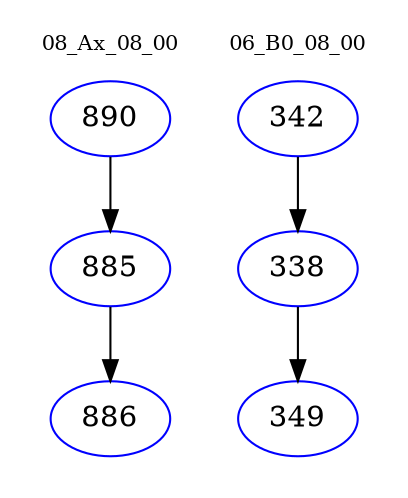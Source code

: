 digraph{
subgraph cluster_0 {
color = white
label = "08_Ax_08_00";
fontsize=10;
T0_890 [label="890", color="blue"]
T0_890 -> T0_885 [color="black"]
T0_885 [label="885", color="blue"]
T0_885 -> T0_886 [color="black"]
T0_886 [label="886", color="blue"]
}
subgraph cluster_1 {
color = white
label = "06_B0_08_00";
fontsize=10;
T1_342 [label="342", color="blue"]
T1_342 -> T1_338 [color="black"]
T1_338 [label="338", color="blue"]
T1_338 -> T1_349 [color="black"]
T1_349 [label="349", color="blue"]
}
}

